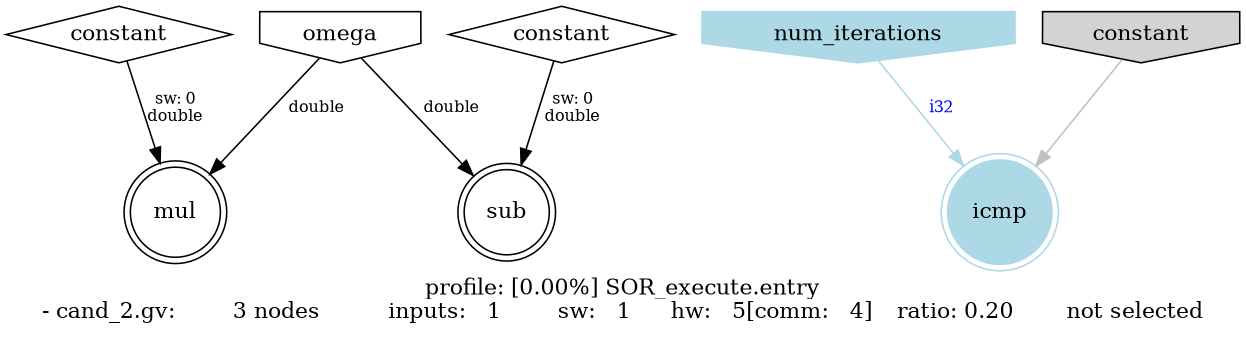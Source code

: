 digraph G {
size = "8.3,11.7"; //a4 size
label = "profile: [0.00%] SOR_execute.entry\n- cand_2.gv: 	   3 nodes 	 inputs:   1 	 sw:   1 	 hw:   5[comm:   4] 	 ratio: 0.20 	 not selected"
node_0 [ label = "mul" shape = "doublecircle" rank = "sink"];
node_1 [ label = "omega" shape = "invhouse" rank = "source"];
node_2 [ label = "constant" shape = "diamond"];
node_3 [ label = "sub" shape = "doublecircle" rank = "sink"];
node_4 [ label = "constant" shape = "diamond"];
node_5 [ label = "icmp" shape = "doublecircle" rank = "sink" style = "filled" color = "lightblue" ];
node_6 [ label = "num_iterations" shape = "invhouse" rank = "source" style = "filled" color = "lightblue" ];
node_7 [ label = "constant" shape = "diamond" shape = "invhouse" rank = "source" style = "filled"                    bgcolor = "lightblue" ];
node_1 -> node_0 [ fontsize = 10 label = "double"  ];
node_2 -> node_0 [ fontsize = 10 label = "sw: 0\ndouble"  ];
node_4 -> node_3 [ fontsize = 10 label = "sw: 0\ndouble"  ];
node_1 -> node_3 [ fontsize = 10 label = "double"  ];
node_6 -> node_5 [ fontsize = 10 label = "i32"  fontcolor = "blue" color = "lightblue"  ];
node_7 -> node_5 [ fontsize = 10 label = "sw: 0\ni32"  color = "gray" label = "" ];


/* Additional source nodes */
}
